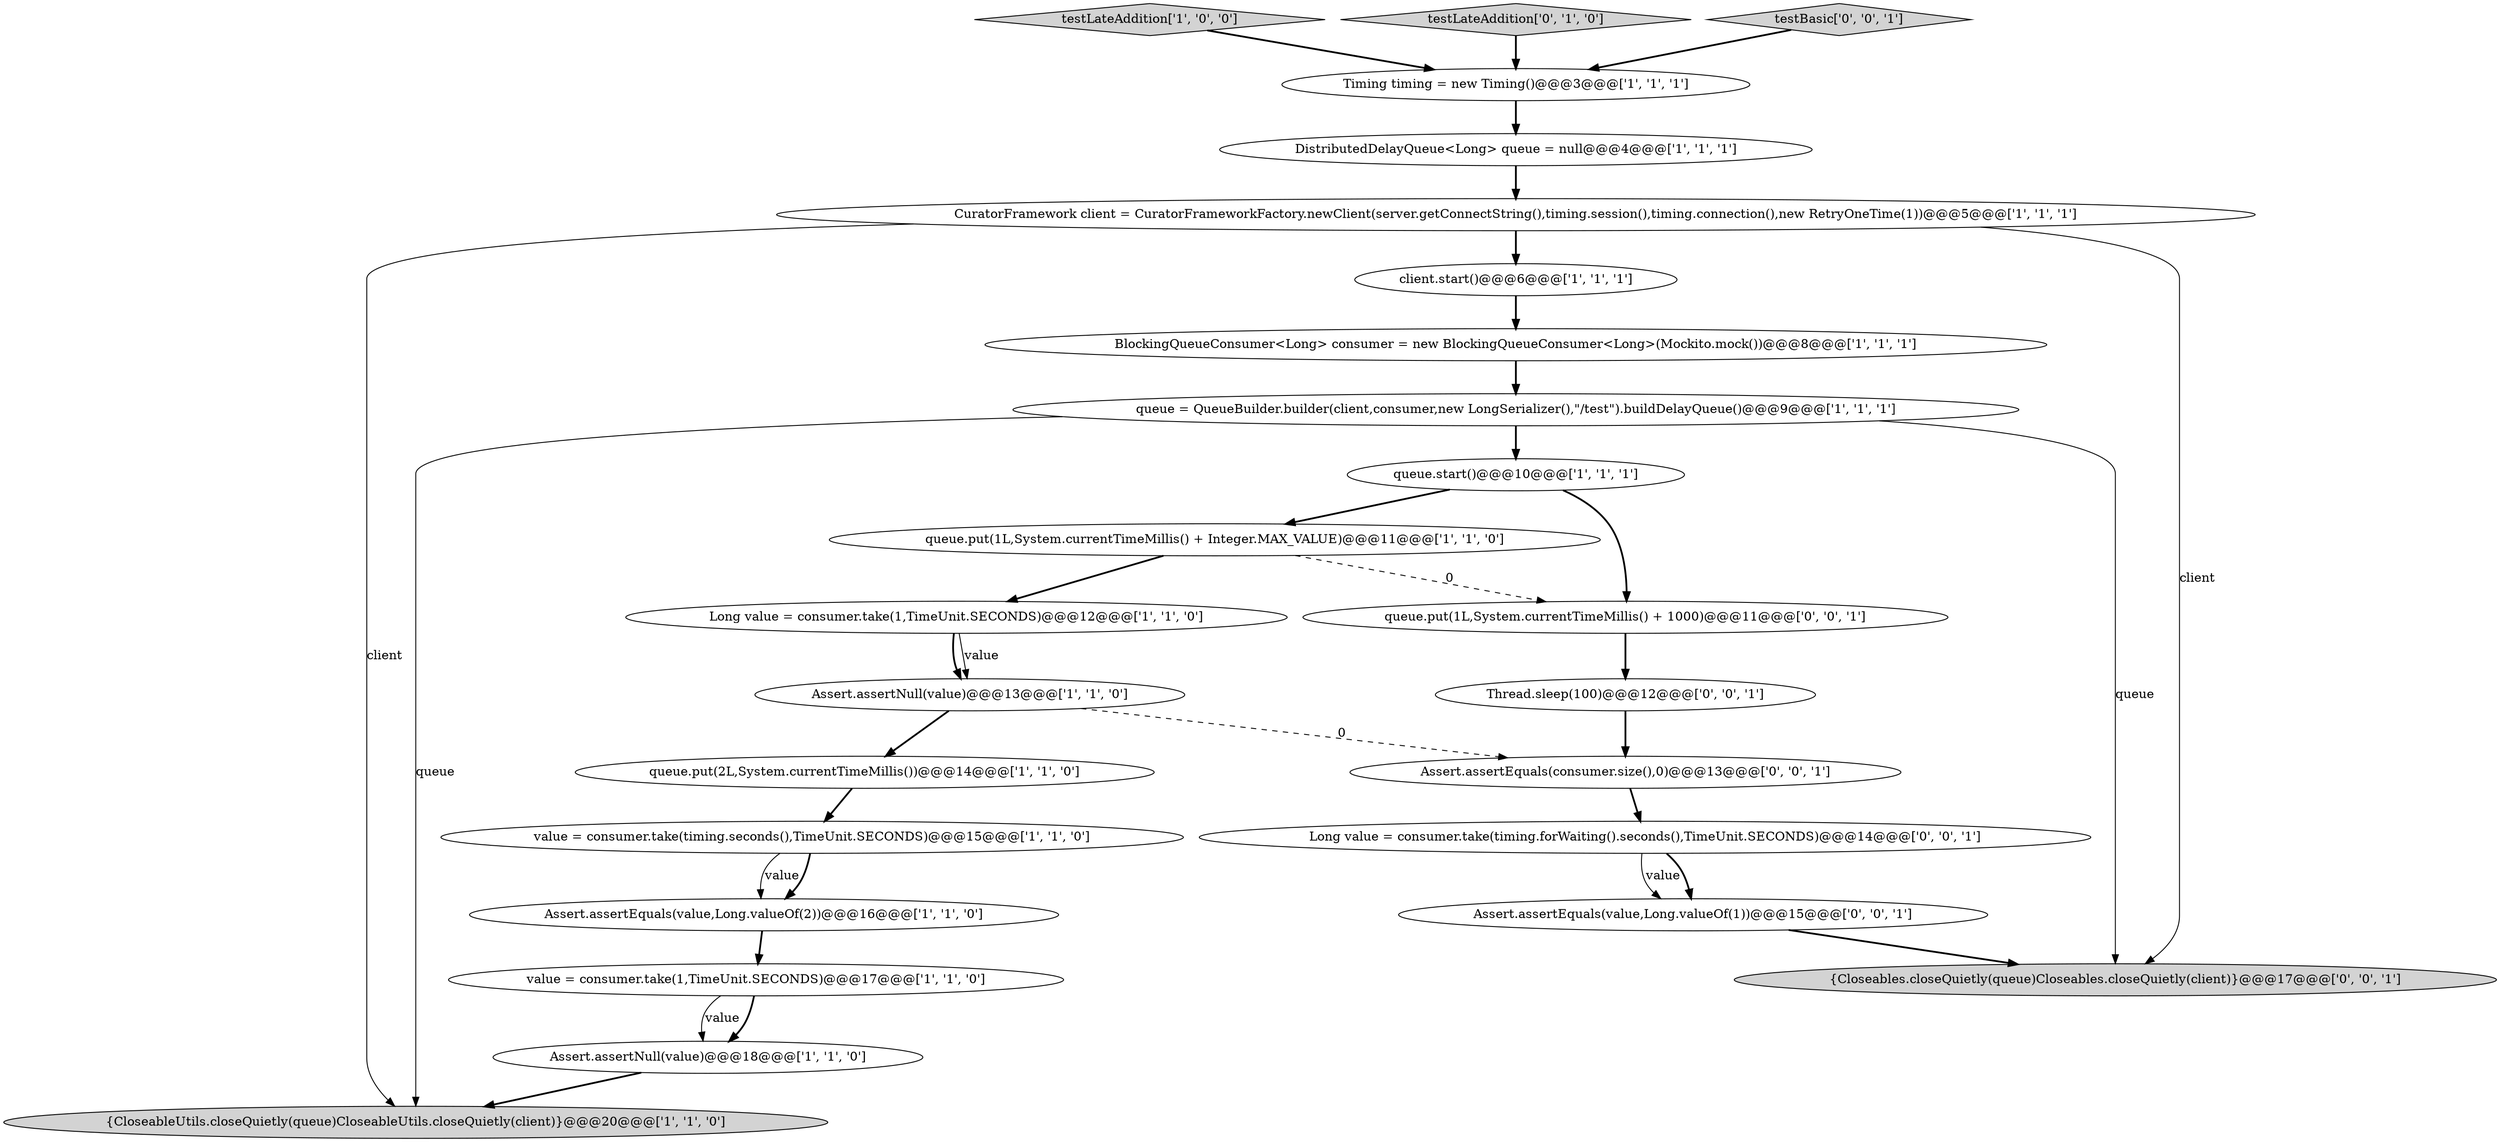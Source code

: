 digraph {
14 [style = filled, label = "testLateAddition['1', '0', '0']", fillcolor = lightgray, shape = diamond image = "AAA0AAABBB1BBB"];
17 [style = filled, label = "testLateAddition['0', '1', '0']", fillcolor = lightgray, shape = diamond image = "AAA0AAABBB2BBB"];
5 [style = filled, label = "{CloseableUtils.closeQuietly(queue)CloseableUtils.closeQuietly(client)}@@@20@@@['1', '1', '0']", fillcolor = lightgray, shape = ellipse image = "AAA0AAABBB1BBB"];
16 [style = filled, label = "Assert.assertEquals(value,Long.valueOf(2))@@@16@@@['1', '1', '0']", fillcolor = white, shape = ellipse image = "AAA0AAABBB1BBB"];
7 [style = filled, label = "DistributedDelayQueue<Long> queue = null@@@4@@@['1', '1', '1']", fillcolor = white, shape = ellipse image = "AAA0AAABBB1BBB"];
8 [style = filled, label = "BlockingQueueConsumer<Long> consumer = new BlockingQueueConsumer<Long>(Mockito.mock())@@@8@@@['1', '1', '1']", fillcolor = white, shape = ellipse image = "AAA0AAABBB1BBB"];
22 [style = filled, label = "Assert.assertEquals(consumer.size(),0)@@@13@@@['0', '0', '1']", fillcolor = white, shape = ellipse image = "AAA0AAABBB3BBB"];
10 [style = filled, label = "client.start()@@@6@@@['1', '1', '1']", fillcolor = white, shape = ellipse image = "AAA0AAABBB1BBB"];
13 [style = filled, label = "queue.put(1L,System.currentTimeMillis() + Integer.MAX_VALUE)@@@11@@@['1', '1', '0']", fillcolor = white, shape = ellipse image = "AAA0AAABBB1BBB"];
12 [style = filled, label = "queue = QueueBuilder.builder(client,consumer,new LongSerializer(),\"/test\").buildDelayQueue()@@@9@@@['1', '1', '1']", fillcolor = white, shape = ellipse image = "AAA0AAABBB1BBB"];
4 [style = filled, label = "value = consumer.take(1,TimeUnit.SECONDS)@@@17@@@['1', '1', '0']", fillcolor = white, shape = ellipse image = "AAA0AAABBB1BBB"];
9 [style = filled, label = "queue.put(2L,System.currentTimeMillis())@@@14@@@['1', '1', '0']", fillcolor = white, shape = ellipse image = "AAA0AAABBB1BBB"];
3 [style = filled, label = "Timing timing = new Timing()@@@3@@@['1', '1', '1']", fillcolor = white, shape = ellipse image = "AAA0AAABBB1BBB"];
23 [style = filled, label = "testBasic['0', '0', '1']", fillcolor = lightgray, shape = diamond image = "AAA0AAABBB3BBB"];
19 [style = filled, label = "{Closeables.closeQuietly(queue)Closeables.closeQuietly(client)}@@@17@@@['0', '0', '1']", fillcolor = lightgray, shape = ellipse image = "AAA0AAABBB3BBB"];
1 [style = filled, label = "value = consumer.take(timing.seconds(),TimeUnit.SECONDS)@@@15@@@['1', '1', '0']", fillcolor = white, shape = ellipse image = "AAA0AAABBB1BBB"];
20 [style = filled, label = "Assert.assertEquals(value,Long.valueOf(1))@@@15@@@['0', '0', '1']", fillcolor = white, shape = ellipse image = "AAA0AAABBB3BBB"];
18 [style = filled, label = "Thread.sleep(100)@@@12@@@['0', '0', '1']", fillcolor = white, shape = ellipse image = "AAA0AAABBB3BBB"];
15 [style = filled, label = "Long value = consumer.take(1,TimeUnit.SECONDS)@@@12@@@['1', '1', '0']", fillcolor = white, shape = ellipse image = "AAA0AAABBB1BBB"];
24 [style = filled, label = "Long value = consumer.take(timing.forWaiting().seconds(),TimeUnit.SECONDS)@@@14@@@['0', '0', '1']", fillcolor = white, shape = ellipse image = "AAA0AAABBB3BBB"];
11 [style = filled, label = "queue.start()@@@10@@@['1', '1', '1']", fillcolor = white, shape = ellipse image = "AAA0AAABBB1BBB"];
21 [style = filled, label = "queue.put(1L,System.currentTimeMillis() + 1000)@@@11@@@['0', '0', '1']", fillcolor = white, shape = ellipse image = "AAA0AAABBB3BBB"];
0 [style = filled, label = "Assert.assertNull(value)@@@13@@@['1', '1', '0']", fillcolor = white, shape = ellipse image = "AAA0AAABBB1BBB"];
2 [style = filled, label = "CuratorFramework client = CuratorFrameworkFactory.newClient(server.getConnectString(),timing.session(),timing.connection(),new RetryOneTime(1))@@@5@@@['1', '1', '1']", fillcolor = white, shape = ellipse image = "AAA0AAABBB1BBB"];
6 [style = filled, label = "Assert.assertNull(value)@@@18@@@['1', '1', '0']", fillcolor = white, shape = ellipse image = "AAA0AAABBB1BBB"];
14->3 [style = bold, label=""];
0->9 [style = bold, label=""];
1->16 [style = solid, label="value"];
24->20 [style = solid, label="value"];
4->6 [style = bold, label=""];
11->21 [style = bold, label=""];
4->6 [style = solid, label="value"];
12->11 [style = bold, label=""];
23->3 [style = bold, label=""];
2->10 [style = bold, label=""];
0->22 [style = dashed, label="0"];
21->18 [style = bold, label=""];
24->20 [style = bold, label=""];
12->5 [style = solid, label="queue"];
6->5 [style = bold, label=""];
18->22 [style = bold, label=""];
13->21 [style = dashed, label="0"];
10->8 [style = bold, label=""];
12->19 [style = solid, label="queue"];
3->7 [style = bold, label=""];
1->16 [style = bold, label=""];
7->2 [style = bold, label=""];
15->0 [style = bold, label=""];
11->13 [style = bold, label=""];
15->0 [style = solid, label="value"];
17->3 [style = bold, label=""];
13->15 [style = bold, label=""];
22->24 [style = bold, label=""];
2->5 [style = solid, label="client"];
16->4 [style = bold, label=""];
9->1 [style = bold, label=""];
20->19 [style = bold, label=""];
2->19 [style = solid, label="client"];
8->12 [style = bold, label=""];
}
